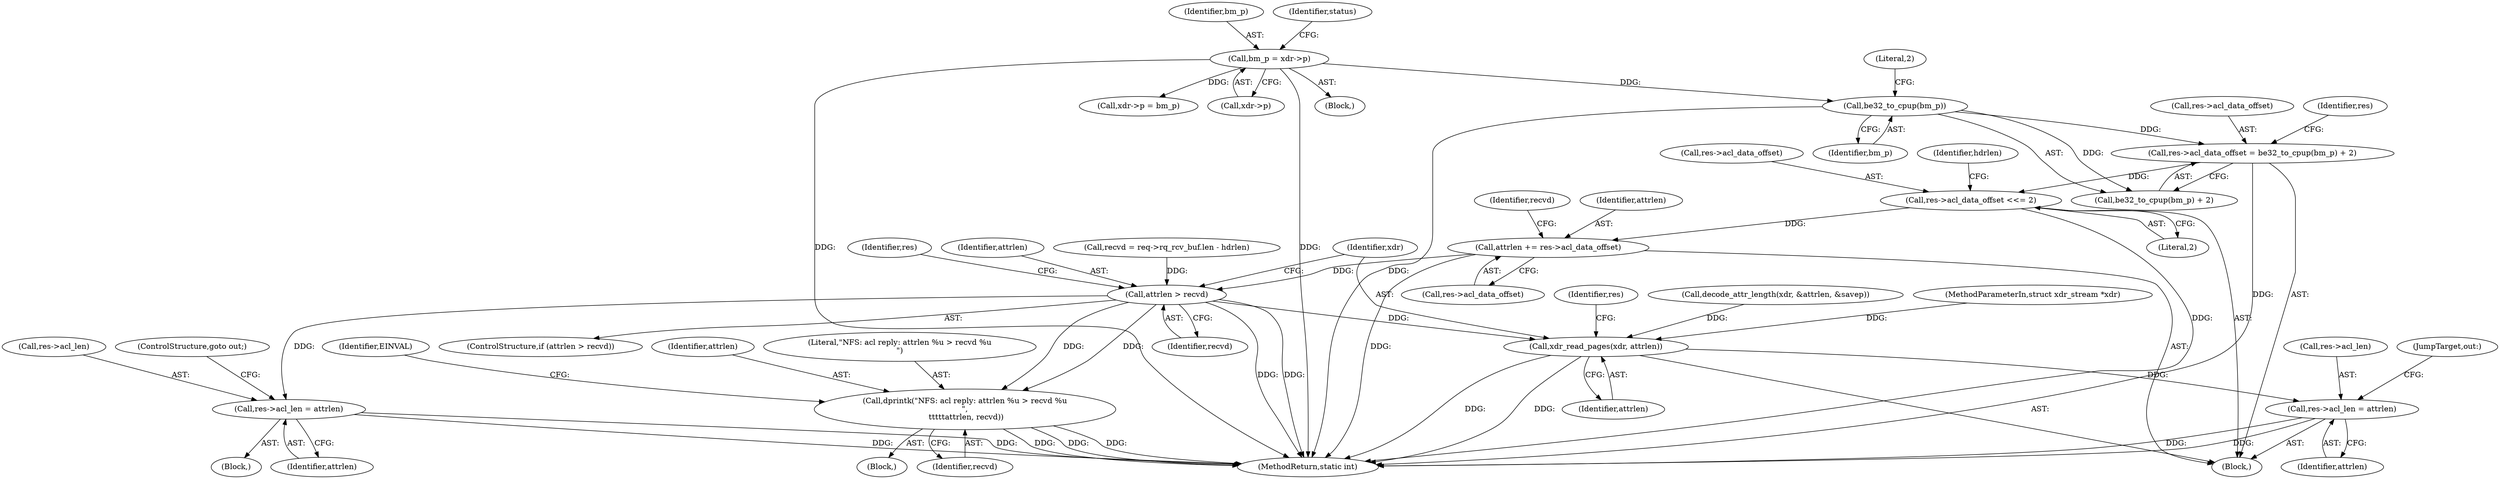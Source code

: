 digraph "0_linux_bf118a342f10dafe44b14451a1392c3254629a1f_2@pointer" {
"1000216" [label="(Call,attrlen += res->acl_data_offset)"];
"1000198" [label="(Call,res->acl_data_offset <<= 2)"];
"1000190" [label="(Call,res->acl_data_offset = be32_to_cpup(bm_p) + 2)"];
"1000195" [label="(Call,be32_to_cpup(bm_p))"];
"1000137" [label="(Call,bm_p = xdr->p)"];
"1000231" [label="(Call,attrlen > recvd)"];
"1000242" [label="(Call,res->acl_len = attrlen)"];
"1000248" [label="(Call,dprintk(\"NFS: acl reply: attrlen %u > recvd %u\n\",\n \t\t\t\t\tattrlen, recvd))"];
"1000255" [label="(Call,xdr_read_pages(xdr, attrlen))"];
"1000258" [label="(Call,res->acl_len = attrlen)"];
"1000249" [label="(Literal,\"NFS: acl reply: attrlen %u > recvd %u\n\")"];
"1000268" [label="(JumpTarget,out:)"];
"1000247" [label="(ControlStructure,goto out;)"];
"1000138" [label="(Identifier,bm_p)"];
"1000204" [label="(Identifier,hdrlen)"];
"1000199" [label="(Call,res->acl_data_offset)"];
"1000182" [label="(Block,)"];
"1000145" [label="(Identifier,status)"];
"1000243" [label="(Call,res->acl_len)"];
"1000221" [label="(Call,recvd = req->rq_rcv_buf.len - hdrlen)"];
"1000232" [label="(Identifier,attrlen)"];
"1000197" [label="(Literal,2)"];
"1000242" [label="(Call,res->acl_len = attrlen)"];
"1000251" [label="(Identifier,recvd)"];
"1000194" [label="(Call,be32_to_cpup(bm_p) + 2)"];
"1000196" [label="(Identifier,bm_p)"];
"1000256" [label="(Identifier,xdr)"];
"1000258" [label="(Call,res->acl_len = attrlen)"];
"1000255" [label="(Call,xdr_read_pages(xdr, attrlen))"];
"1000230" [label="(ControlStructure,if (attrlen > recvd))"];
"1000191" [label="(Call,res->acl_data_offset)"];
"1000190" [label="(Call,res->acl_data_offset = be32_to_cpup(bm_p) + 2)"];
"1000254" [label="(Identifier,EINVAL)"];
"1000260" [label="(Identifier,res)"];
"1000137" [label="(Call,bm_p = xdr->p)"];
"1000262" [label="(Identifier,attrlen)"];
"1000257" [label="(Identifier,attrlen)"];
"1000241" [label="(Block,)"];
"1000216" [label="(Call,attrlen += res->acl_data_offset)"];
"1000200" [label="(Identifier,res)"];
"1000246" [label="(Identifier,attrlen)"];
"1000238" [label="(Identifier,res)"];
"1000222" [label="(Identifier,recvd)"];
"1000198" [label="(Call,res->acl_data_offset <<= 2)"];
"1000217" [label="(Identifier,attrlen)"];
"1000231" [label="(Call,attrlen > recvd)"];
"1000195" [label="(Call,be32_to_cpup(bm_p))"];
"1000259" [label="(Call,res->acl_len)"];
"1000218" [label="(Call,res->acl_data_offset)"];
"1000107" [label="(Block,)"];
"1000185" [label="(Call,xdr->p = bm_p)"];
"1000271" [label="(MethodReturn,static int)"];
"1000233" [label="(Identifier,recvd)"];
"1000234" [label="(Block,)"];
"1000250" [label="(Identifier,attrlen)"];
"1000155" [label="(Call,decode_attr_length(xdr, &attrlen, &savep))"];
"1000202" [label="(Literal,2)"];
"1000139" [label="(Call,xdr->p)"];
"1000248" [label="(Call,dprintk(\"NFS: acl reply: attrlen %u > recvd %u\n\",\n \t\t\t\t\tattrlen, recvd))"];
"1000104" [label="(MethodParameterIn,struct xdr_stream *xdr)"];
"1000216" -> "1000182"  [label="AST: "];
"1000216" -> "1000218"  [label="CFG: "];
"1000217" -> "1000216"  [label="AST: "];
"1000218" -> "1000216"  [label="AST: "];
"1000222" -> "1000216"  [label="CFG: "];
"1000216" -> "1000271"  [label="DDG: "];
"1000198" -> "1000216"  [label="DDG: "];
"1000216" -> "1000231"  [label="DDG: "];
"1000198" -> "1000182"  [label="AST: "];
"1000198" -> "1000202"  [label="CFG: "];
"1000199" -> "1000198"  [label="AST: "];
"1000202" -> "1000198"  [label="AST: "];
"1000204" -> "1000198"  [label="CFG: "];
"1000198" -> "1000271"  [label="DDG: "];
"1000190" -> "1000198"  [label="DDG: "];
"1000190" -> "1000182"  [label="AST: "];
"1000190" -> "1000194"  [label="CFG: "];
"1000191" -> "1000190"  [label="AST: "];
"1000194" -> "1000190"  [label="AST: "];
"1000200" -> "1000190"  [label="CFG: "];
"1000190" -> "1000271"  [label="DDG: "];
"1000195" -> "1000190"  [label="DDG: "];
"1000195" -> "1000194"  [label="AST: "];
"1000195" -> "1000196"  [label="CFG: "];
"1000196" -> "1000195"  [label="AST: "];
"1000197" -> "1000195"  [label="CFG: "];
"1000195" -> "1000271"  [label="DDG: "];
"1000195" -> "1000194"  [label="DDG: "];
"1000137" -> "1000195"  [label="DDG: "];
"1000137" -> "1000107"  [label="AST: "];
"1000137" -> "1000139"  [label="CFG: "];
"1000138" -> "1000137"  [label="AST: "];
"1000139" -> "1000137"  [label="AST: "];
"1000145" -> "1000137"  [label="CFG: "];
"1000137" -> "1000271"  [label="DDG: "];
"1000137" -> "1000271"  [label="DDG: "];
"1000137" -> "1000185"  [label="DDG: "];
"1000231" -> "1000230"  [label="AST: "];
"1000231" -> "1000233"  [label="CFG: "];
"1000232" -> "1000231"  [label="AST: "];
"1000233" -> "1000231"  [label="AST: "];
"1000238" -> "1000231"  [label="CFG: "];
"1000256" -> "1000231"  [label="CFG: "];
"1000231" -> "1000271"  [label="DDG: "];
"1000231" -> "1000271"  [label="DDG: "];
"1000221" -> "1000231"  [label="DDG: "];
"1000231" -> "1000242"  [label="DDG: "];
"1000231" -> "1000248"  [label="DDG: "];
"1000231" -> "1000248"  [label="DDG: "];
"1000231" -> "1000255"  [label="DDG: "];
"1000242" -> "1000241"  [label="AST: "];
"1000242" -> "1000246"  [label="CFG: "];
"1000243" -> "1000242"  [label="AST: "];
"1000246" -> "1000242"  [label="AST: "];
"1000247" -> "1000242"  [label="CFG: "];
"1000242" -> "1000271"  [label="DDG: "];
"1000242" -> "1000271"  [label="DDG: "];
"1000248" -> "1000234"  [label="AST: "];
"1000248" -> "1000251"  [label="CFG: "];
"1000249" -> "1000248"  [label="AST: "];
"1000250" -> "1000248"  [label="AST: "];
"1000251" -> "1000248"  [label="AST: "];
"1000254" -> "1000248"  [label="CFG: "];
"1000248" -> "1000271"  [label="DDG: "];
"1000248" -> "1000271"  [label="DDG: "];
"1000248" -> "1000271"  [label="DDG: "];
"1000255" -> "1000182"  [label="AST: "];
"1000255" -> "1000257"  [label="CFG: "];
"1000256" -> "1000255"  [label="AST: "];
"1000257" -> "1000255"  [label="AST: "];
"1000260" -> "1000255"  [label="CFG: "];
"1000255" -> "1000271"  [label="DDG: "];
"1000255" -> "1000271"  [label="DDG: "];
"1000155" -> "1000255"  [label="DDG: "];
"1000104" -> "1000255"  [label="DDG: "];
"1000255" -> "1000258"  [label="DDG: "];
"1000258" -> "1000182"  [label="AST: "];
"1000258" -> "1000262"  [label="CFG: "];
"1000259" -> "1000258"  [label="AST: "];
"1000262" -> "1000258"  [label="AST: "];
"1000268" -> "1000258"  [label="CFG: "];
"1000258" -> "1000271"  [label="DDG: "];
"1000258" -> "1000271"  [label="DDG: "];
}
